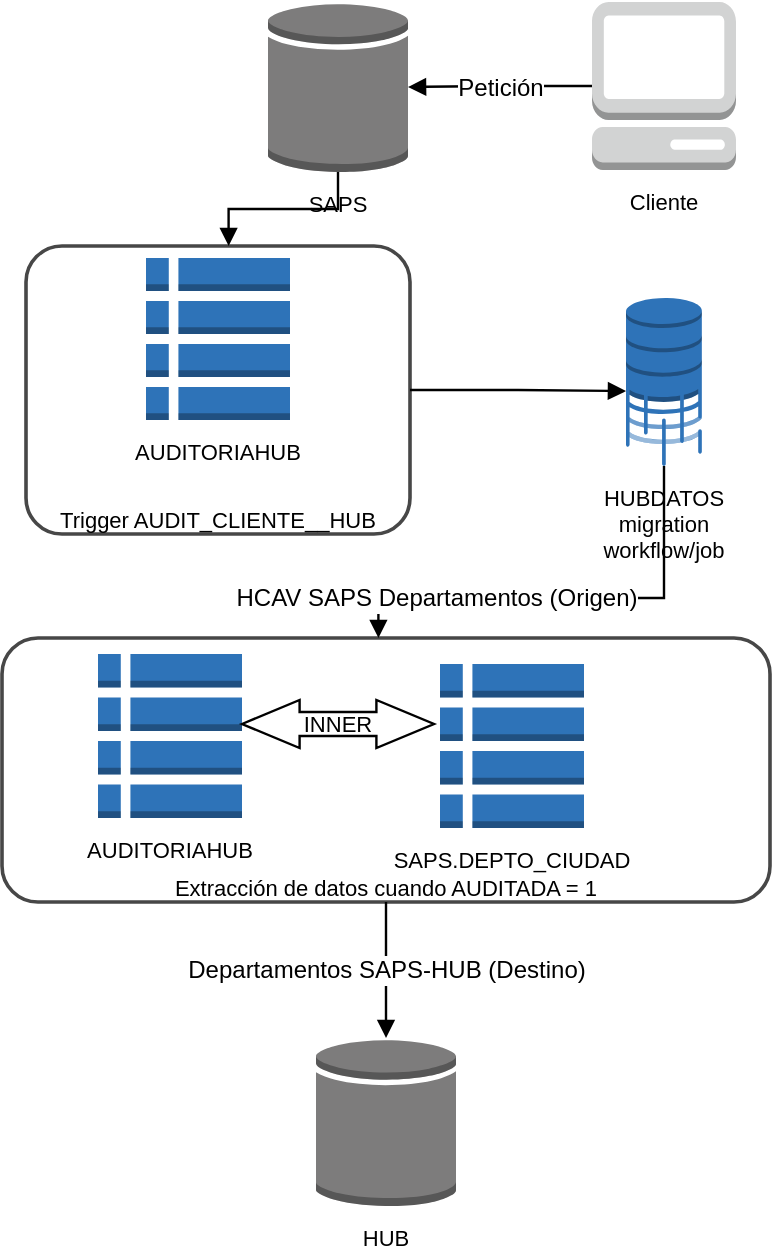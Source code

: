 <mxfile version="12.6.7" type="github"><diagram id="wuVTok3pqlPvMuwkTHjZ" name="Page-1"><mxGraphModel dx="868" dy="401" grid="1" gridSize="10" guides="1" tooltips="1" connect="1" arrows="1" fold="1" page="1" pageScale="1" pageWidth="827" pageHeight="1169" math="0" shadow="0"><root><mxCell id="0"/><mxCell id="1" parent="0"/><mxCell id="2MzwC5yeg6IoQshHMiZk-1" value="Cliente" style="html=1;whiteSpace=wrap;shape=mxgraph.aws3.management_console;labelPosition=center;verticalLabelPosition=bottom;align=center;verticalAlign=top;fontSize=11;spacing=5;strokeOpacity=100;fillColor=#d2d3d3;strokeWidth=1.2;" vertex="1" parent="1"><mxGeometry x="343" y="82" width="72" height="84" as="geometry"/></mxCell><mxCell id="2MzwC5yeg6IoQshHMiZk-2" value="SAPS" style="html=1;whiteSpace=wrap;shape=mxgraph.aws3.generic_database;labelPosition=center;verticalLabelPosition=bottom;align=center;verticalAlign=top;fontSize=11;spacing=5;strokeOpacity=100;fillColor=#7D7C7C;strokeWidth=1.2;" vertex="1" parent="1"><mxGeometry x="181" y="82" width="70" height="85" as="geometry"/></mxCell><mxCell id="2MzwC5yeg6IoQshHMiZk-3" value="AUDITORIAHUB" style="html=1;whiteSpace=wrap;shape=mxgraph.aws3.table;labelPosition=center;verticalLabelPosition=bottom;align=center;verticalAlign=top;fontSize=11;spacing=5;strokeOpacity=100;fillColor=#2e73b8;strokeWidth=1.2;" vertex="1" parent="1"><mxGeometry x="96" y="408" width="72" height="82" as="geometry"/></mxCell><mxCell id="2MzwC5yeg6IoQshHMiZk-4" value="SAPS.DEPTO_CIUDAD" style="html=1;whiteSpace=wrap;shape=mxgraph.aws3.table;labelPosition=center;verticalLabelPosition=bottom;align=center;verticalAlign=top;fontSize=11;spacing=5;strokeOpacity=100;fillColor=#2e73b8;strokeWidth=1.2;" vertex="1" parent="1"><mxGeometry x="267" y="413" width="72" height="82" as="geometry"/></mxCell><mxCell id="2MzwC5yeg6IoQshHMiZk-5" value="Trigger AUDIT_CLIENTE__HUB" style="html=1;whiteSpace=wrap;fontSize=11;spacing=0;strokeColor=#474747;fillOpacity=0;rounded=1;absoluteArcSize=1;arcSize=36;fillColor=#000000;strokeWidth=1.8;verticalAlign=bottom;" vertex="1" parent="1"><mxGeometry x="60" y="204" width="192" height="144" as="geometry"/></mxCell><mxCell id="2MzwC5yeg6IoQshHMiZk-6" value="AUDITORIAHUB" style="html=1;whiteSpace=wrap;shape=mxgraph.aws3.table;labelPosition=center;verticalLabelPosition=bottom;align=center;verticalAlign=top;fontSize=11;spacing=5;strokeOpacity=100;fillColor=#2e73b8;strokeWidth=1.2;" vertex="1" parent="1"><mxGeometry x="120" y="210" width="72" height="81" as="geometry"/></mxCell><mxCell id="2MzwC5yeg6IoQshHMiZk-7" value="HUBDATOS migration workflow/job" style="html=1;whiteSpace=wrap;shape=mxgraph.aws3.database_migration_workflow_job;labelPosition=center;verticalLabelPosition=bottom;align=center;verticalAlign=top;fontSize=11;spacing=5;strokeOpacity=100;fillColor=#2e73b8;strokeWidth=1.2;" vertex="1" parent="1"><mxGeometry x="360" y="230" width="38" height="84" as="geometry"/></mxCell><mxCell id="2MzwC5yeg6IoQshHMiZk-8" value="HUB" style="html=1;whiteSpace=wrap;shape=mxgraph.aws3.generic_database;labelPosition=center;verticalLabelPosition=bottom;align=center;verticalAlign=top;fontSize=11;spacing=5;strokeOpacity=100;fillColor=#7D7C7C;strokeWidth=1.2;" vertex="1" parent="1"><mxGeometry x="205" y="600" width="70" height="84" as="geometry"/></mxCell><mxCell id="2MzwC5yeg6IoQshHMiZk-9" value="INNER" style="html=1;whiteSpace=wrap;shape=doubleArrow;arrowWidth=0.5;arrowSize=0.3;fontSize=11;fontColor=#000000;spacing=5;strokeOpacity=100;strokeWidth=1.2;" vertex="1" parent="1"><mxGeometry x="168" y="431" width="96" height="24" as="geometry"/></mxCell><mxCell id="2MzwC5yeg6IoQshHMiZk-10" value="Extracción de datos cuando AUDITADA = 1" style="html=1;whiteSpace=wrap;fontSize=11;spacing=0;strokeColor=#474747;fillOpacity=0;rounded=1;absoluteArcSize=1;arcSize=36;fillColor=#000000;strokeWidth=1.8;verticalAlign=bottom;" vertex="1" parent="1"><mxGeometry x="48" y="400" width="384" height="132" as="geometry"/></mxCell><mxCell id="2MzwC5yeg6IoQshHMiZk-11" value="" style="html=1;jettySize=18;fontSize=11;strokeWidth=1.2;rounded=1;arcSize=0;edgeStyle=orthogonalEdgeStyle;startArrow=none;endArrow=block;endFill=1;exitX=0.001;exitY=0.5;exitPerimeter=1;entryX=0.995;entryY=0.5;entryPerimeter=1;" edge="1" parent="1" source="2MzwC5yeg6IoQshHMiZk-1" target="2MzwC5yeg6IoQshHMiZk-2"><mxGeometry width="100" height="100" relative="1" as="geometry"/></mxCell><mxCell id="2MzwC5yeg6IoQshHMiZk-12" value="Petición" style="text;html=1;resizable=0;labelBackgroundColor=#ffffff;align=center;verticalAlign=middle;" vertex="1" parent="2MzwC5yeg6IoQshHMiZk-11"><mxGeometry relative="1" as="geometry"/></mxCell><mxCell id="2MzwC5yeg6IoQshHMiZk-13" value="" style="html=1;jettySize=18;fontSize=11;strokeWidth=1.2;rounded=1;arcSize=0;edgeStyle=orthogonalEdgeStyle;startArrow=none;endArrow=block;endFill=1;exitX=0.5;exitY=0.857;exitPerimeter=1;entryX=0.49;entryY=-0.007;entryPerimeter=1;" edge="1" parent="1" source="2MzwC5yeg6IoQshHMiZk-7" target="2MzwC5yeg6IoQshHMiZk-10"><mxGeometry width="100" height="100" relative="1" as="geometry"><Array as="points"><mxPoint x="379" y="380"/><mxPoint x="236" y="380"/></Array></mxGeometry></mxCell><mxCell id="2MzwC5yeg6IoQshHMiZk-14" value="HCAV SAPS Departamentos (Origen)" style="text;html=1;resizable=0;labelBackgroundColor=#ffffff;align=center;verticalAlign=middle;" vertex="1" parent="2MzwC5yeg6IoQshHMiZk-13"><mxGeometry x="0.572" relative="1" as="geometry"/></mxCell><mxCell id="2MzwC5yeg6IoQshHMiZk-15" value="" style="html=1;jettySize=18;fontSize=11;strokeWidth=1.2;rounded=1;arcSize=0;edgeStyle=orthogonalEdgeStyle;startArrow=none;endArrow=block;endFill=1;exitX=0.5;exitY=1.007;exitPerimeter=1;entryX=0.5;entryY=0.0;entryPerimeter=1;" edge="1" parent="1" source="2MzwC5yeg6IoQshHMiZk-10" target="2MzwC5yeg6IoQshHMiZk-8"><mxGeometry width="100" height="100" relative="1" as="geometry"/></mxCell><mxCell id="2MzwC5yeg6IoQshHMiZk-16" value="Departamentos SAPS-HUB (Destino)" style="text;html=1;resizable=0;labelBackgroundColor=#ffffff;align=center;verticalAlign=middle;" vertex="1" parent="2MzwC5yeg6IoQshHMiZk-15"><mxGeometry relative="1" as="geometry"/></mxCell><mxCell id="2MzwC5yeg6IoQshHMiZk-17" value="" style="html=1;jettySize=18;fontSize=11;strokeWidth=1.2;rounded=1;arcSize=0;edgeStyle=orthogonalEdgeStyle;startArrow=none;endArrow=block;endFill=1;exitX=1.005;exitY=0.5;exitPerimeter=1;entryX=0.001;entryY=0.554;entryPerimeter=1;" edge="1" parent="1" source="2MzwC5yeg6IoQshHMiZk-5" target="2MzwC5yeg6IoQshHMiZk-7"><mxGeometry width="100" height="100" relative="1" as="geometry"/></mxCell><mxCell id="2MzwC5yeg6IoQshHMiZk-18" value="" style="html=1;jettySize=18;fontSize=11;strokeWidth=1.2;rounded=1;arcSize=0;edgeStyle=orthogonalEdgeStyle;startArrow=none;endArrow=block;endFill=1;exitX=0.5;exitY=0.857;exitPerimeter=1;entryX=0.528;entryY=-0.006;entryPerimeter=1;" edge="1" parent="1" source="2MzwC5yeg6IoQshHMiZk-2" target="2MzwC5yeg6IoQshHMiZk-5"><mxGeometry width="100" height="100" relative="1" as="geometry"/></mxCell></root></mxGraphModel></diagram></mxfile>